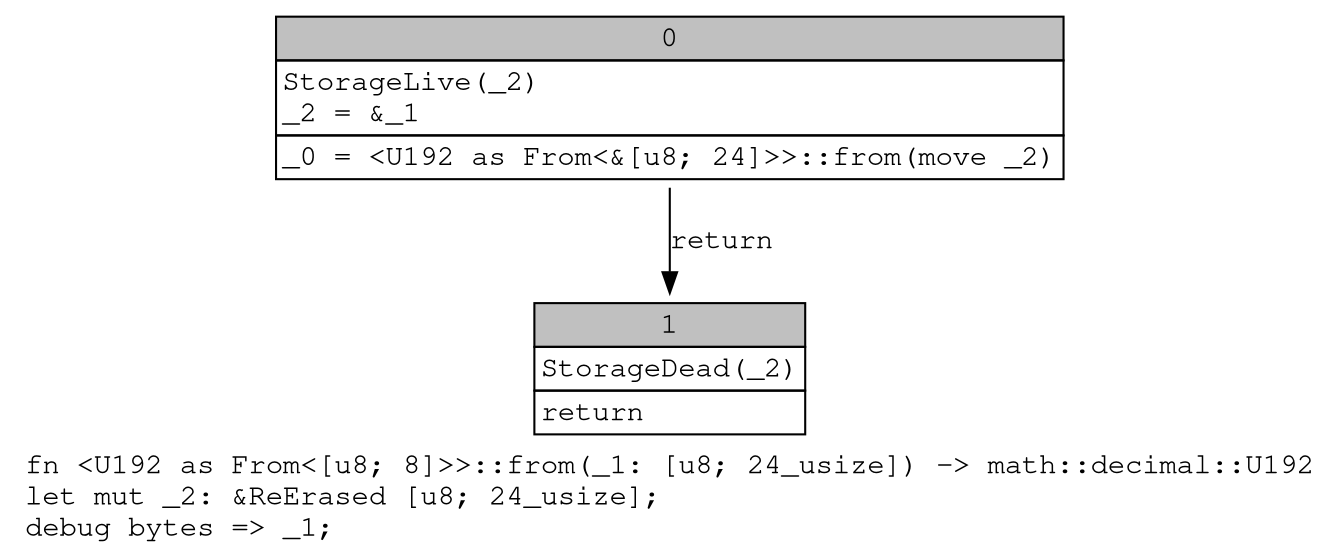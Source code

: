 digraph Mir_0_891 {
    graph [fontname="Courier, monospace"];
    node [fontname="Courier, monospace"];
    edge [fontname="Courier, monospace"];
    label=<fn &lt;U192 as From&lt;[u8; 8]&gt;&gt;::from(_1: [u8; 24_usize]) -&gt; math::decimal::U192<br align="left"/>let mut _2: &amp;ReErased [u8; 24_usize];<br align="left"/>debug bytes =&gt; _1;<br align="left"/>>;
    bb0__0_891 [shape="none", label=<<table border="0" cellborder="1" cellspacing="0"><tr><td bgcolor="gray" align="center" colspan="1">0</td></tr><tr><td align="left" balign="left">StorageLive(_2)<br/>_2 = &amp;_1<br/></td></tr><tr><td align="left">_0 = &lt;U192 as From&lt;&amp;[u8; 24]&gt;&gt;::from(move _2)</td></tr></table>>];
    bb1__0_891 [shape="none", label=<<table border="0" cellborder="1" cellspacing="0"><tr><td bgcolor="gray" align="center" colspan="1">1</td></tr><tr><td align="left" balign="left">StorageDead(_2)<br/></td></tr><tr><td align="left">return</td></tr></table>>];
    bb0__0_891 -> bb1__0_891 [label="return"];
}
